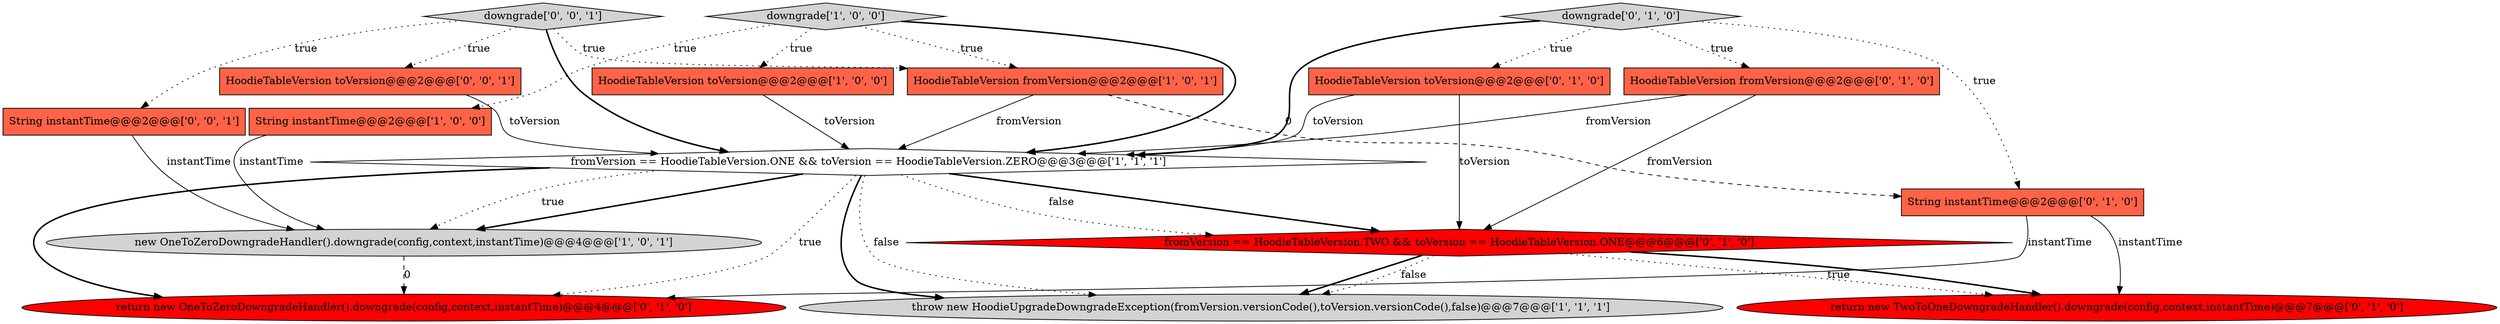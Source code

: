 digraph {
12 [style = filled, label = "String instantTime@@@2@@@['0', '1', '0']", fillcolor = tomato, shape = box image = "AAA1AAABBB2BBB"];
16 [style = filled, label = "downgrade['0', '0', '1']", fillcolor = lightgray, shape = diamond image = "AAA0AAABBB3BBB"];
0 [style = filled, label = "String instantTime@@@2@@@['1', '0', '0']", fillcolor = tomato, shape = box image = "AAA0AAABBB1BBB"];
1 [style = filled, label = "HoodieTableVersion toVersion@@@2@@@['1', '0', '0']", fillcolor = tomato, shape = box image = "AAA0AAABBB1BBB"];
15 [style = filled, label = "String instantTime@@@2@@@['0', '0', '1']", fillcolor = tomato, shape = box image = "AAA0AAABBB3BBB"];
4 [style = filled, label = "HoodieTableVersion fromVersion@@@2@@@['1', '0', '1']", fillcolor = tomato, shape = box image = "AAA0AAABBB1BBB"];
14 [style = filled, label = "HoodieTableVersion toVersion@@@2@@@['0', '0', '1']", fillcolor = tomato, shape = box image = "AAA0AAABBB3BBB"];
7 [style = filled, label = "HoodieTableVersion toVersion@@@2@@@['0', '1', '0']", fillcolor = tomato, shape = box image = "AAA0AAABBB2BBB"];
2 [style = filled, label = "downgrade['1', '0', '0']", fillcolor = lightgray, shape = diamond image = "AAA0AAABBB1BBB"];
8 [style = filled, label = "downgrade['0', '1', '0']", fillcolor = lightgray, shape = diamond image = "AAA0AAABBB2BBB"];
6 [style = filled, label = "new OneToZeroDowngradeHandler().downgrade(config,context,instantTime)@@@4@@@['1', '0', '1']", fillcolor = lightgray, shape = ellipse image = "AAA0AAABBB1BBB"];
5 [style = filled, label = "throw new HoodieUpgradeDowngradeException(fromVersion.versionCode(),toVersion.versionCode(),false)@@@7@@@['1', '1', '1']", fillcolor = lightgray, shape = ellipse image = "AAA0AAABBB1BBB"];
11 [style = filled, label = "fromVersion == HoodieTableVersion.TWO && toVersion == HoodieTableVersion.ONE@@@6@@@['0', '1', '0']", fillcolor = red, shape = diamond image = "AAA1AAABBB2BBB"];
10 [style = filled, label = "return new OneToZeroDowngradeHandler().downgrade(config,context,instantTime)@@@4@@@['0', '1', '0']", fillcolor = red, shape = ellipse image = "AAA1AAABBB2BBB"];
9 [style = filled, label = "HoodieTableVersion fromVersion@@@2@@@['0', '1', '0']", fillcolor = tomato, shape = box image = "AAA0AAABBB2BBB"];
13 [style = filled, label = "return new TwoToOneDowngradeHandler().downgrade(config,context,instantTime)@@@7@@@['0', '1', '0']", fillcolor = red, shape = ellipse image = "AAA1AAABBB2BBB"];
3 [style = filled, label = "fromVersion == HoodieTableVersion.ONE && toVersion == HoodieTableVersion.ZERO@@@3@@@['1', '1', '1']", fillcolor = white, shape = diamond image = "AAA0AAABBB1BBB"];
16->3 [style = bold, label=""];
7->3 [style = solid, label="toVersion"];
2->0 [style = dotted, label="true"];
9->11 [style = solid, label="fromVersion"];
14->3 [style = solid, label="toVersion"];
2->3 [style = bold, label=""];
3->10 [style = dotted, label="true"];
8->3 [style = bold, label=""];
3->11 [style = bold, label=""];
1->3 [style = solid, label="toVersion"];
8->7 [style = dotted, label="true"];
12->13 [style = solid, label="instantTime"];
3->6 [style = bold, label=""];
15->6 [style = solid, label="instantTime"];
9->3 [style = solid, label="fromVersion"];
11->13 [style = dotted, label="true"];
3->6 [style = dotted, label="true"];
4->3 [style = solid, label="fromVersion"];
16->4 [style = dotted, label="true"];
4->12 [style = dashed, label="0"];
6->10 [style = dashed, label="0"];
3->10 [style = bold, label=""];
11->5 [style = bold, label=""];
3->5 [style = bold, label=""];
8->12 [style = dotted, label="true"];
2->1 [style = dotted, label="true"];
3->11 [style = dotted, label="false"];
11->13 [style = bold, label=""];
2->4 [style = dotted, label="true"];
16->14 [style = dotted, label="true"];
0->6 [style = solid, label="instantTime"];
11->5 [style = dotted, label="false"];
12->10 [style = solid, label="instantTime"];
8->9 [style = dotted, label="true"];
3->5 [style = dotted, label="false"];
7->11 [style = solid, label="toVersion"];
16->15 [style = dotted, label="true"];
}
